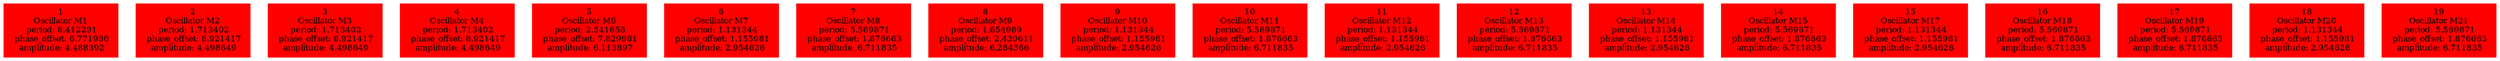  digraph g{ forcelabels=true;
1 [label=<1<BR />Oscillator M1<BR /> period: 8.412291<BR /> phase_offset: 6.771980<BR /> amplitude: 4.488392>, shape=box,color=red,style=filled,fontsize=8];2 [label=<2<BR />Oscillator M2<BR /> period: 1.713402<BR /> phase_offset: 8.921417<BR /> amplitude: 4.498649>, shape=box,color=red,style=filled,fontsize=8];3 [label=<3<BR />Oscillator M3<BR /> period: 1.713402<BR /> phase_offset: 8.921417<BR /> amplitude: 4.498649>, shape=box,color=red,style=filled,fontsize=8];4 [label=<4<BR />Oscillator M4<BR /> period: 1.713402<BR /> phase_offset: 8.921417<BR /> amplitude: 4.498649>, shape=box,color=red,style=filled,fontsize=8];5 [label=<5<BR />Oscillator M6<BR /> period: 2.541658<BR /> phase_offset: 7.829981<BR /> amplitude: 6.113897>, shape=box,color=red,style=filled,fontsize=8];6 [label=<6<BR />Oscillator M7<BR /> period: 1.131344<BR /> phase_offset: 1.155981<BR /> amplitude: 2.954626>, shape=box,color=red,style=filled,fontsize=8];7 [label=<7<BR />Oscillator M8<BR /> period: 5.569871<BR /> phase_offset: 1.876663<BR /> amplitude: 6.711835>, shape=box,color=red,style=filled,fontsize=8];8 [label=<8<BR />Oscillator M9<BR /> period: 1.654989<BR /> phase_offset: 2.430611<BR /> amplitude: 6.284366>, shape=box,color=red,style=filled,fontsize=8];9 [label=<9<BR />Oscillator M10<BR /> period: 1.131344<BR /> phase_offset: 1.155981<BR /> amplitude: 2.954626>, shape=box,color=red,style=filled,fontsize=8];10 [label=<10<BR />Oscillator M11<BR /> period: 5.569871<BR /> phase_offset: 1.876663<BR /> amplitude: 6.711835>, shape=box,color=red,style=filled,fontsize=8];11 [label=<11<BR />Oscillator M12<BR /> period: 1.131344<BR /> phase_offset: 1.155981<BR /> amplitude: 2.954626>, shape=box,color=red,style=filled,fontsize=8];12 [label=<12<BR />Oscillator M13<BR /> period: 5.569871<BR /> phase_offset: 1.876663<BR /> amplitude: 6.711835>, shape=box,color=red,style=filled,fontsize=8];13 [label=<13<BR />Oscillator M14<BR /> period: 1.131344<BR /> phase_offset: 1.155981<BR /> amplitude: 2.954626>, shape=box,color=red,style=filled,fontsize=8];14 [label=<14<BR />Oscillator M15<BR /> period: 5.569871<BR /> phase_offset: 1.876663<BR /> amplitude: 6.711835>, shape=box,color=red,style=filled,fontsize=8];15 [label=<15<BR />Oscillator M17<BR /> period: 1.131344<BR /> phase_offset: 1.155981<BR /> amplitude: 2.954626>, shape=box,color=red,style=filled,fontsize=8];16 [label=<16<BR />Oscillator M18<BR /> period: 5.569871<BR /> phase_offset: 1.876663<BR /> amplitude: 6.711835>, shape=box,color=red,style=filled,fontsize=8];17 [label=<17<BR />Oscillator M19<BR /> period: 5.569871<BR /> phase_offset: 1.876663<BR /> amplitude: 6.711835>, shape=box,color=red,style=filled,fontsize=8];18 [label=<18<BR />Oscillator M20<BR /> period: 1.131344<BR /> phase_offset: 1.155981<BR /> amplitude: 2.954626>, shape=box,color=red,style=filled,fontsize=8];19 [label=<19<BR />Oscillator M21<BR /> period: 5.569871<BR /> phase_offset: 1.876663<BR /> amplitude: 6.711835>, shape=box,color=red,style=filled,fontsize=8]; }
